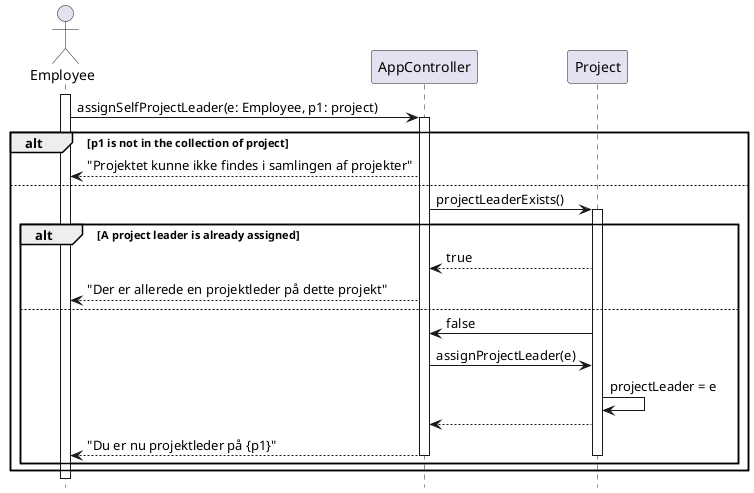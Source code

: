 @startuml BecomeProjectLeader
hide footbox
actor "Employee" as e
participant "AppController" as app
participant "Project" as p

activate e
e -> app : assignSelfProjectLeader(e: Employee, p1: project)
activate app
alt p1 is not in the collection of project
app --> e : "Projektet kunne ikke findes i samlingen af projekter"
else
app -> p : projectLeaderExists()
activate p
alt A project leader is already assigned
p --> app : true
app --> e : "Der er allerede en projektleder på dette projekt"
else
p -> app : false
app -> p : assignProjectLeader(e)
p -> p : projectLeader = e
p --> app
app --> e : "Du er nu projektleder på {p1}"
deactivate p
deactivate app
end
end

hide footbox
@enduml
